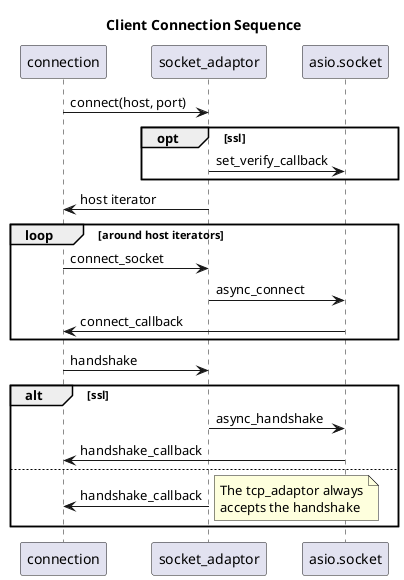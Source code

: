 @startuml

'Copyright (c) 2013-2015 Ken Barker

title Client Connection Sequence

'autonumber
connection -> socket_adaptor : connect(host, port)
opt ssl
socket_adaptor -> asio.socket : set_verify_callback
end

connection <- socket_adaptor : host iterator

loop around host iterators
connection -> socket_adaptor : connect_socket
socket_adaptor -> asio.socket : async_connect
connection <- asio.socket : connect_callback
end

connection -> socket_adaptor : handshake
alt ssl
socket_adaptor -> asio.socket : async_handshake
connection <- asio.socket : handshake_callback
else
connection <- socket_adaptor : handshake_callback
note right
The tcp_adaptor always
accepts the handshake
end note
end alt

@enduml